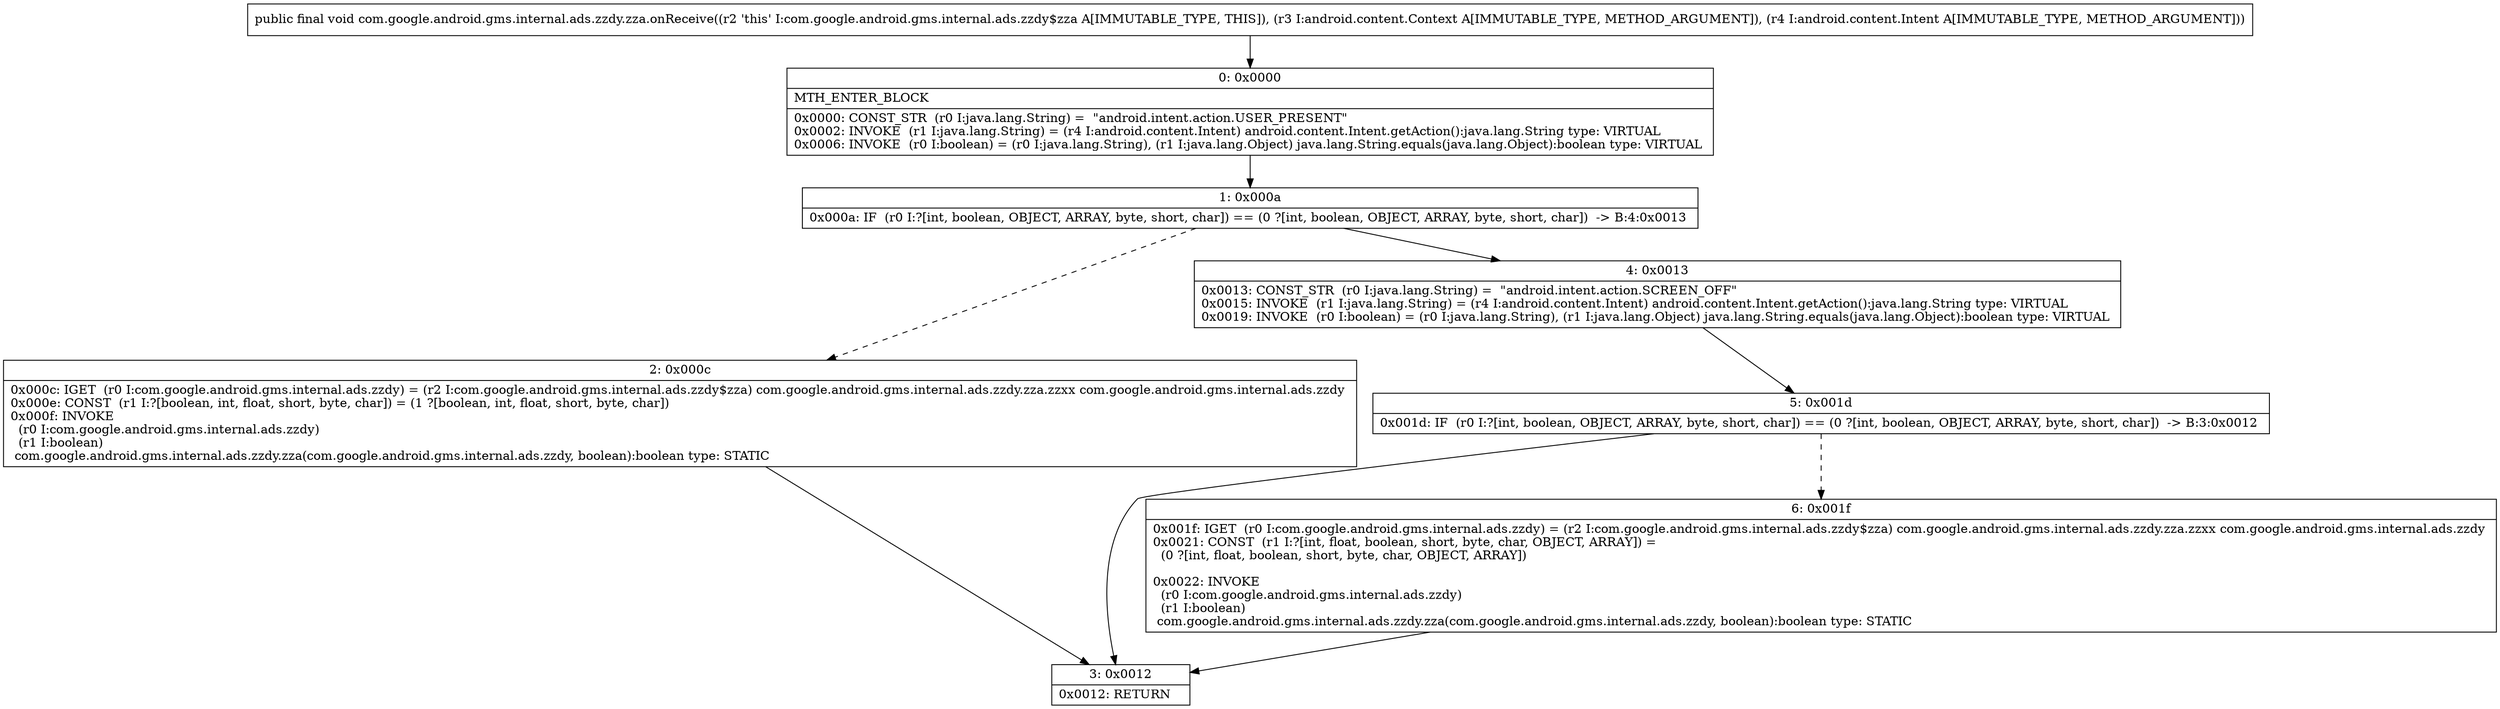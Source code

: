 digraph "CFG forcom.google.android.gms.internal.ads.zzdy.zza.onReceive(Landroid\/content\/Context;Landroid\/content\/Intent;)V" {
Node_0 [shape=record,label="{0\:\ 0x0000|MTH_ENTER_BLOCK\l|0x0000: CONST_STR  (r0 I:java.lang.String) =  \"android.intent.action.USER_PRESENT\" \l0x0002: INVOKE  (r1 I:java.lang.String) = (r4 I:android.content.Intent) android.content.Intent.getAction():java.lang.String type: VIRTUAL \l0x0006: INVOKE  (r0 I:boolean) = (r0 I:java.lang.String), (r1 I:java.lang.Object) java.lang.String.equals(java.lang.Object):boolean type: VIRTUAL \l}"];
Node_1 [shape=record,label="{1\:\ 0x000a|0x000a: IF  (r0 I:?[int, boolean, OBJECT, ARRAY, byte, short, char]) == (0 ?[int, boolean, OBJECT, ARRAY, byte, short, char])  \-\> B:4:0x0013 \l}"];
Node_2 [shape=record,label="{2\:\ 0x000c|0x000c: IGET  (r0 I:com.google.android.gms.internal.ads.zzdy) = (r2 I:com.google.android.gms.internal.ads.zzdy$zza) com.google.android.gms.internal.ads.zzdy.zza.zzxx com.google.android.gms.internal.ads.zzdy \l0x000e: CONST  (r1 I:?[boolean, int, float, short, byte, char]) = (1 ?[boolean, int, float, short, byte, char]) \l0x000f: INVOKE  \l  (r0 I:com.google.android.gms.internal.ads.zzdy)\l  (r1 I:boolean)\l com.google.android.gms.internal.ads.zzdy.zza(com.google.android.gms.internal.ads.zzdy, boolean):boolean type: STATIC \l}"];
Node_3 [shape=record,label="{3\:\ 0x0012|0x0012: RETURN   \l}"];
Node_4 [shape=record,label="{4\:\ 0x0013|0x0013: CONST_STR  (r0 I:java.lang.String) =  \"android.intent.action.SCREEN_OFF\" \l0x0015: INVOKE  (r1 I:java.lang.String) = (r4 I:android.content.Intent) android.content.Intent.getAction():java.lang.String type: VIRTUAL \l0x0019: INVOKE  (r0 I:boolean) = (r0 I:java.lang.String), (r1 I:java.lang.Object) java.lang.String.equals(java.lang.Object):boolean type: VIRTUAL \l}"];
Node_5 [shape=record,label="{5\:\ 0x001d|0x001d: IF  (r0 I:?[int, boolean, OBJECT, ARRAY, byte, short, char]) == (0 ?[int, boolean, OBJECT, ARRAY, byte, short, char])  \-\> B:3:0x0012 \l}"];
Node_6 [shape=record,label="{6\:\ 0x001f|0x001f: IGET  (r0 I:com.google.android.gms.internal.ads.zzdy) = (r2 I:com.google.android.gms.internal.ads.zzdy$zza) com.google.android.gms.internal.ads.zzdy.zza.zzxx com.google.android.gms.internal.ads.zzdy \l0x0021: CONST  (r1 I:?[int, float, boolean, short, byte, char, OBJECT, ARRAY]) = \l  (0 ?[int, float, boolean, short, byte, char, OBJECT, ARRAY])\l \l0x0022: INVOKE  \l  (r0 I:com.google.android.gms.internal.ads.zzdy)\l  (r1 I:boolean)\l com.google.android.gms.internal.ads.zzdy.zza(com.google.android.gms.internal.ads.zzdy, boolean):boolean type: STATIC \l}"];
MethodNode[shape=record,label="{public final void com.google.android.gms.internal.ads.zzdy.zza.onReceive((r2 'this' I:com.google.android.gms.internal.ads.zzdy$zza A[IMMUTABLE_TYPE, THIS]), (r3 I:android.content.Context A[IMMUTABLE_TYPE, METHOD_ARGUMENT]), (r4 I:android.content.Intent A[IMMUTABLE_TYPE, METHOD_ARGUMENT])) }"];
MethodNode -> Node_0;
Node_0 -> Node_1;
Node_1 -> Node_2[style=dashed];
Node_1 -> Node_4;
Node_2 -> Node_3;
Node_4 -> Node_5;
Node_5 -> Node_3;
Node_5 -> Node_6[style=dashed];
Node_6 -> Node_3;
}

